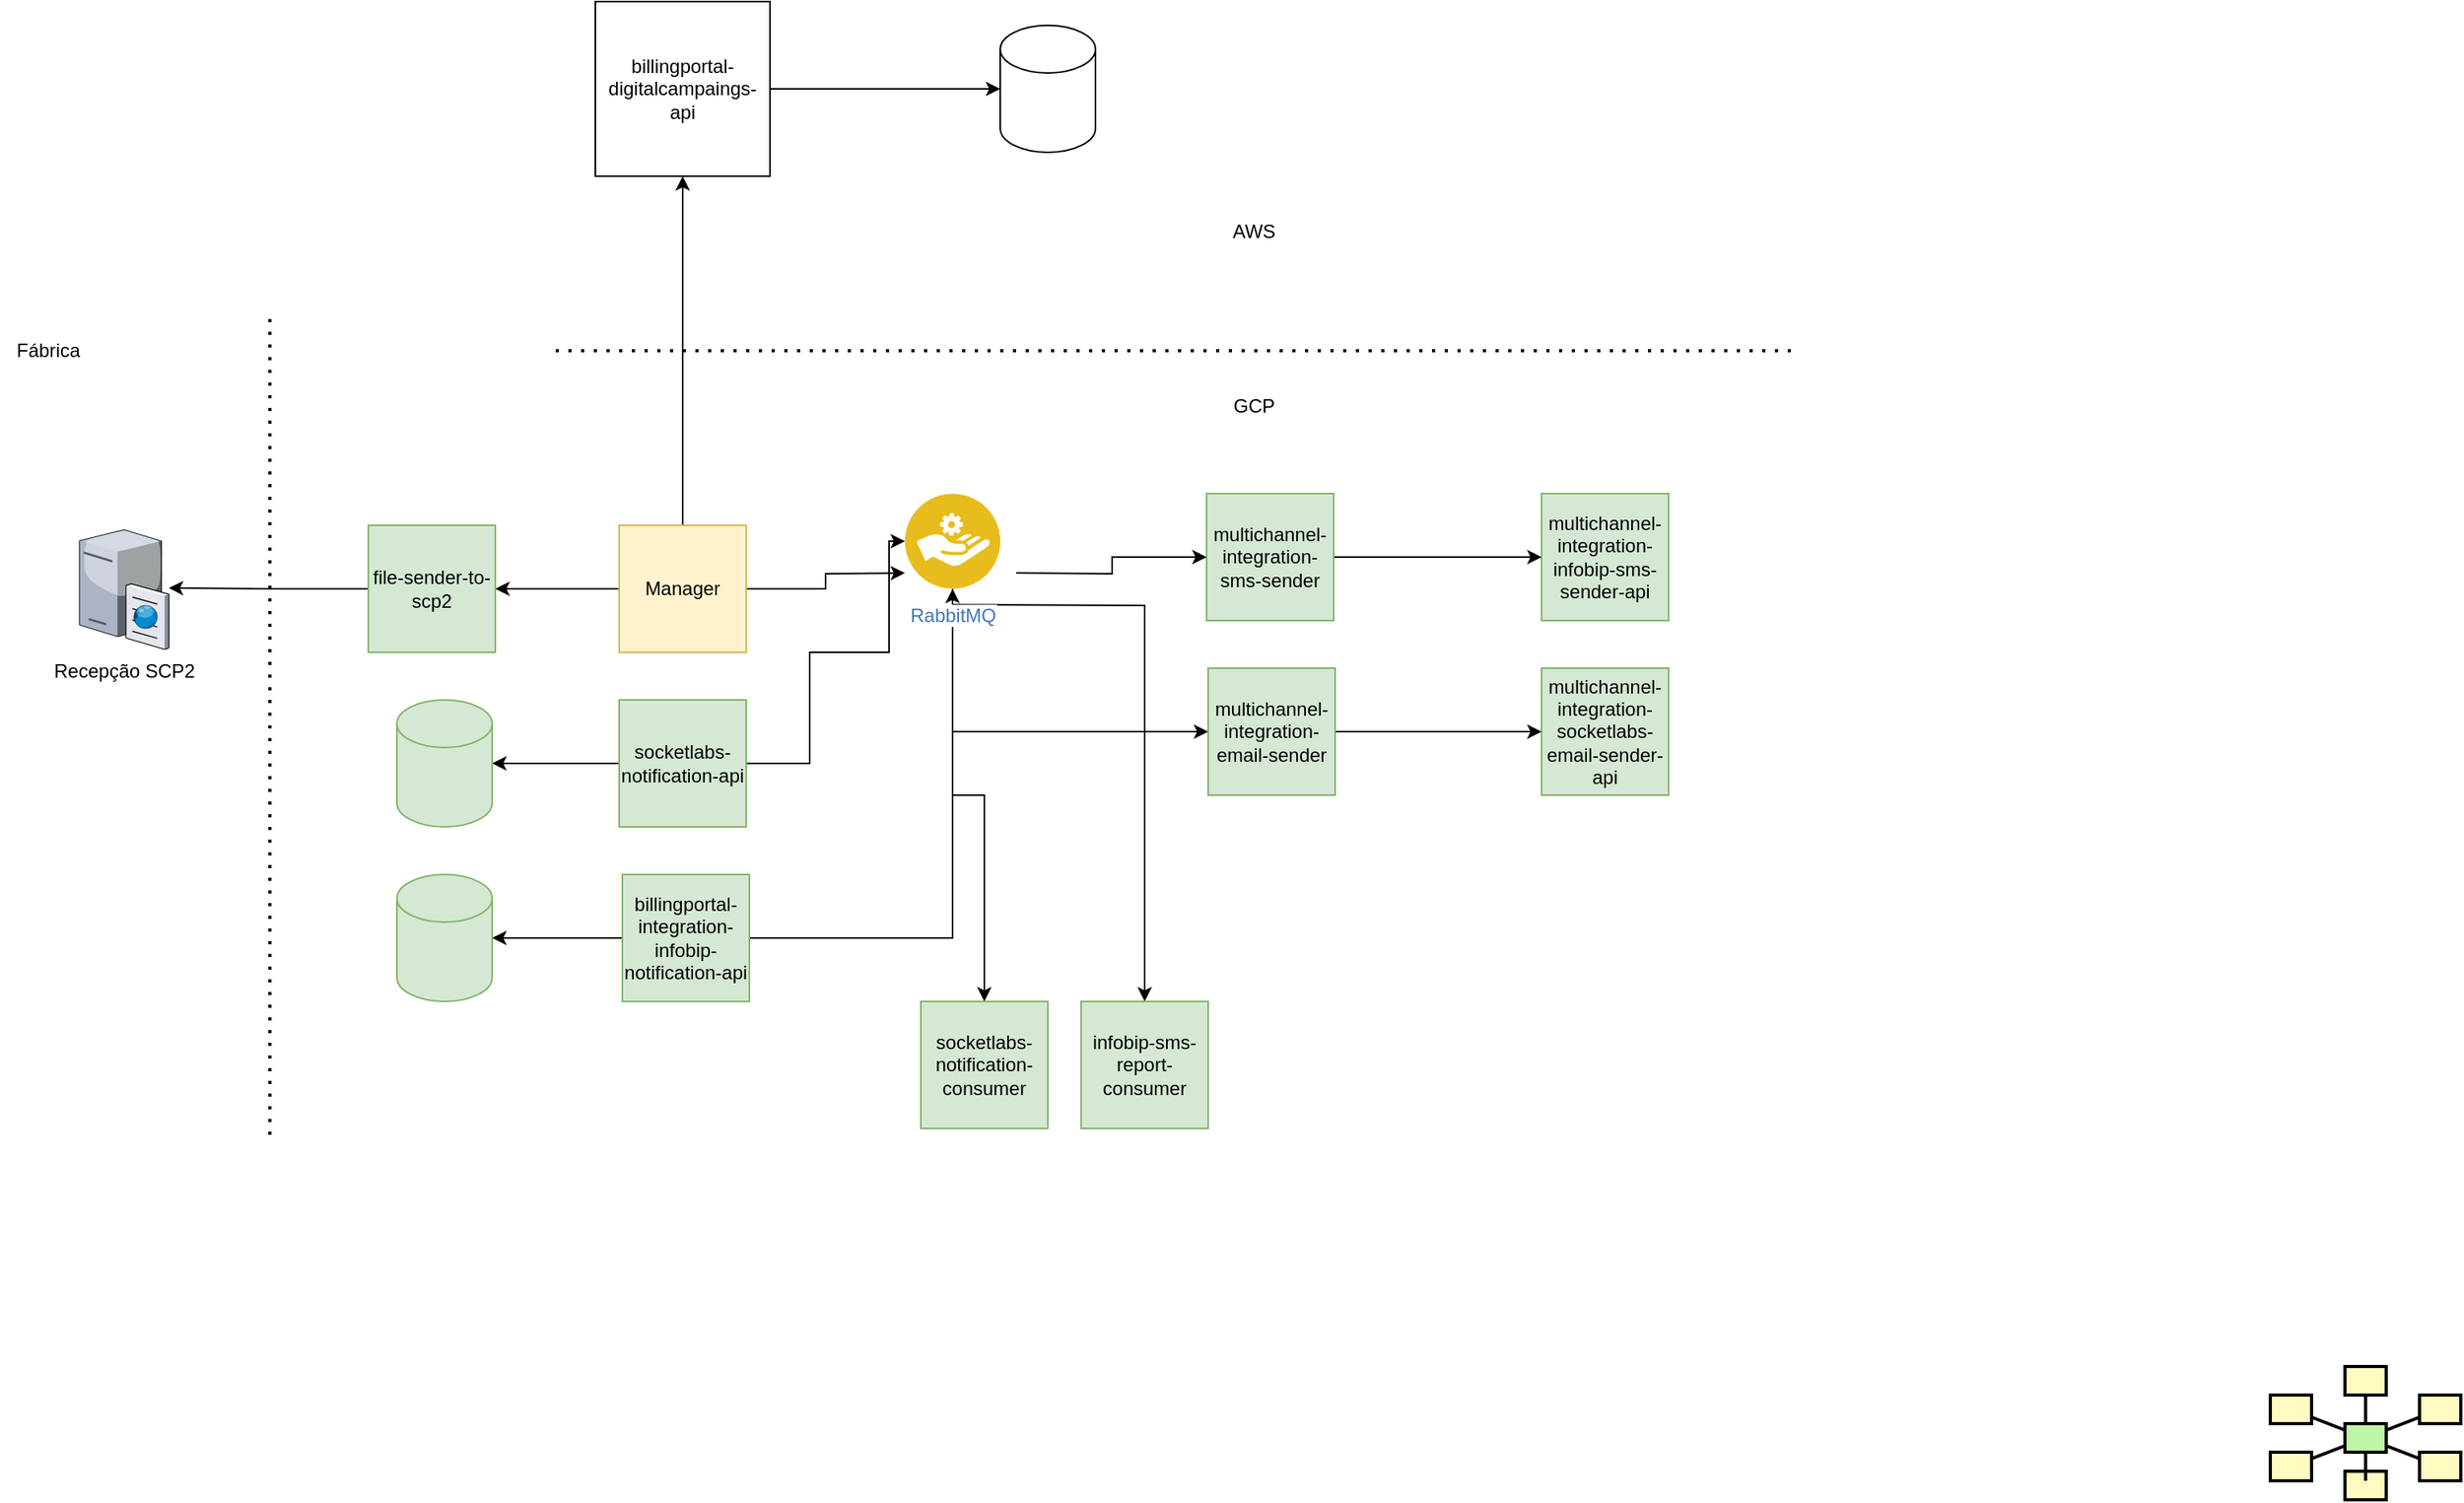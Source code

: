 <mxfile version="16.6.1" type="github">
  <diagram id="TXDNzBFO56J-YI6divBh" name="Page-1">
    <mxGraphModel dx="2200" dy="1905" grid="1" gridSize="10" guides="1" tooltips="1" connect="1" arrows="1" fold="1" page="1" pageScale="1" pageWidth="850" pageHeight="1100" math="0" shadow="0">
      <root>
        <mxCell id="0" />
        <mxCell id="1" parent="0" />
        <mxCell id="vqhlufGFlDq_QipqF_gs-1" value="multichannel-integration-infobip-sms-sender-api" style="whiteSpace=wrap;html=1;aspect=fixed;fillColor=#d5e8d4;strokeColor=#82b366;" parent="1" vertex="1">
          <mxGeometry x="661" y="110" width="80" height="80" as="geometry" />
        </mxCell>
        <mxCell id="vqhlufGFlDq_QipqF_gs-5" style="edgeStyle=orthogonalEdgeStyle;rounded=0;orthogonalLoop=1;jettySize=auto;html=1;" parent="1" source="vqhlufGFlDq_QipqF_gs-2" target="vqhlufGFlDq_QipqF_gs-1" edge="1">
          <mxGeometry relative="1" as="geometry" />
        </mxCell>
        <mxCell id="vqhlufGFlDq_QipqF_gs-2" value="multichannel-integration-sms-sender" style="whiteSpace=wrap;html=1;aspect=fixed;fillColor=#d5e8d4;strokeColor=#82b366;" parent="1" vertex="1">
          <mxGeometry x="450" y="110" width="80" height="80" as="geometry" />
        </mxCell>
        <mxCell id="vqhlufGFlDq_QipqF_gs-4" style="edgeStyle=orthogonalEdgeStyle;rounded=0;orthogonalLoop=1;jettySize=auto;html=1;exitX=0;exitY=0;exitDx=90;exitDy=0;exitPerimeter=0;" parent="1" target="vqhlufGFlDq_QipqF_gs-2" edge="1">
          <mxGeometry relative="1" as="geometry">
            <mxPoint x="330" y="160" as="sourcePoint" />
          </mxGeometry>
        </mxCell>
        <mxCell id="vqhlufGFlDq_QipqF_gs-15" style="edgeStyle=orthogonalEdgeStyle;rounded=0;orthogonalLoop=1;jettySize=auto;html=1;" parent="1" target="vqhlufGFlDq_QipqF_gs-14" edge="1">
          <mxGeometry relative="1" as="geometry">
            <mxPoint x="290" y="180" as="sourcePoint" />
            <Array as="points">
              <mxPoint x="290" y="260" />
            </Array>
          </mxGeometry>
        </mxCell>
        <mxCell id="vqhlufGFlDq_QipqF_gs-24" style="edgeStyle=orthogonalEdgeStyle;rounded=0;orthogonalLoop=1;jettySize=auto;html=1;" parent="1" target="vqhlufGFlDq_QipqF_gs-23" edge="1">
          <mxGeometry relative="1" as="geometry">
            <mxPoint x="290" y="180" as="sourcePoint" />
          </mxGeometry>
        </mxCell>
        <mxCell id="vqhlufGFlDq_QipqF_gs-7" style="edgeStyle=orthogonalEdgeStyle;rounded=0;orthogonalLoop=1;jettySize=auto;html=1;entryX=0;entryY=0;entryDx=20;entryDy=0;entryPerimeter=0;" parent="1" source="vqhlufGFlDq_QipqF_gs-6" edge="1">
          <mxGeometry relative="1" as="geometry">
            <mxPoint x="260" y="160" as="targetPoint" />
          </mxGeometry>
        </mxCell>
        <mxCell id="vqhlufGFlDq_QipqF_gs-11" style="edgeStyle=orthogonalEdgeStyle;rounded=0;orthogonalLoop=1;jettySize=auto;html=1;" parent="1" source="vqhlufGFlDq_QipqF_gs-6" target="vqhlufGFlDq_QipqF_gs-8" edge="1">
          <mxGeometry relative="1" as="geometry" />
        </mxCell>
        <mxCell id="E9g9ErYIvClVgziJOiVY-2" style="edgeStyle=orthogonalEdgeStyle;rounded=0;orthogonalLoop=1;jettySize=auto;html=1;" parent="1" source="vqhlufGFlDq_QipqF_gs-6" target="E9g9ErYIvClVgziJOiVY-1" edge="1">
          <mxGeometry relative="1" as="geometry" />
        </mxCell>
        <mxCell id="vqhlufGFlDq_QipqF_gs-6" value="Manager" style="whiteSpace=wrap;html=1;aspect=fixed;fillColor=#fff2cc;strokeColor=#d6b656;" parent="1" vertex="1">
          <mxGeometry x="80" y="130" width="80" height="80" as="geometry" />
        </mxCell>
        <mxCell id="vqhlufGFlDq_QipqF_gs-10" style="edgeStyle=orthogonalEdgeStyle;rounded=0;orthogonalLoop=1;jettySize=auto;html=1;" parent="1" source="vqhlufGFlDq_QipqF_gs-8" target="vqhlufGFlDq_QipqF_gs-9" edge="1">
          <mxGeometry relative="1" as="geometry" />
        </mxCell>
        <mxCell id="vqhlufGFlDq_QipqF_gs-8" value="billingportal-digitalcampaings-api" style="whiteSpace=wrap;html=1;aspect=fixed;" parent="1" vertex="1">
          <mxGeometry x="65" y="-200" width="110" height="110" as="geometry" />
        </mxCell>
        <mxCell id="vqhlufGFlDq_QipqF_gs-9" value="" style="shape=cylinder3;whiteSpace=wrap;html=1;boundedLbl=1;backgroundOutline=1;size=15;" parent="1" vertex="1">
          <mxGeometry x="320" y="-185" width="60" height="80" as="geometry" />
        </mxCell>
        <mxCell id="vqhlufGFlDq_QipqF_gs-12" value="multichannel-integration-socketlabs-email-sender-api" style="whiteSpace=wrap;html=1;aspect=fixed;fillColor=#d5e8d4;strokeColor=#82b366;" parent="1" vertex="1">
          <mxGeometry x="661" y="220" width="80" height="80" as="geometry" />
        </mxCell>
        <mxCell id="vqhlufGFlDq_QipqF_gs-59" style="edgeStyle=orthogonalEdgeStyle;rounded=0;orthogonalLoop=1;jettySize=auto;html=1;" parent="1" source="vqhlufGFlDq_QipqF_gs-14" target="vqhlufGFlDq_QipqF_gs-12" edge="1">
          <mxGeometry relative="1" as="geometry" />
        </mxCell>
        <mxCell id="vqhlufGFlDq_QipqF_gs-14" value="multichannel-integration-email-sender" style="whiteSpace=wrap;html=1;aspect=fixed;fillColor=#d5e8d4;strokeColor=#82b366;" parent="1" vertex="1">
          <mxGeometry x="451" y="220" width="80" height="80" as="geometry" />
        </mxCell>
        <mxCell id="vqhlufGFlDq_QipqF_gs-16" value="" style="endArrow=none;dashed=1;html=1;dashPattern=1 3;strokeWidth=2;rounded=0;" parent="1" edge="1">
          <mxGeometry width="50" height="50" relative="1" as="geometry">
            <mxPoint x="40" y="20" as="sourcePoint" />
            <mxPoint x="820" y="20" as="targetPoint" />
          </mxGeometry>
        </mxCell>
        <mxCell id="vqhlufGFlDq_QipqF_gs-17" value="AWS" style="text;html=1;strokeColor=none;fillColor=none;align=center;verticalAlign=middle;whiteSpace=wrap;rounded=0;" parent="1" vertex="1">
          <mxGeometry x="450" y="-70" width="60" height="30" as="geometry" />
        </mxCell>
        <mxCell id="vqhlufGFlDq_QipqF_gs-18" value="GCP" style="text;html=1;strokeColor=none;fillColor=none;align=center;verticalAlign=middle;whiteSpace=wrap;rounded=0;" parent="1" vertex="1">
          <mxGeometry x="450" y="40" width="60" height="30" as="geometry" />
        </mxCell>
        <mxCell id="vqhlufGFlDq_QipqF_gs-20" style="edgeStyle=orthogonalEdgeStyle;rounded=0;orthogonalLoop=1;jettySize=auto;html=1;" parent="1" source="vqhlufGFlDq_QipqF_gs-19" target="vqhlufGFlDq_QipqF_gs-51" edge="1">
          <mxGeometry relative="1" as="geometry">
            <mxPoint x="250" y="160" as="targetPoint" />
            <Array as="points">
              <mxPoint x="200" y="280" />
              <mxPoint x="200" y="210" />
              <mxPoint x="250" y="210" />
              <mxPoint x="250" y="140" />
            </Array>
          </mxGeometry>
        </mxCell>
        <mxCell id="vqhlufGFlDq_QipqF_gs-61" style="edgeStyle=orthogonalEdgeStyle;rounded=0;orthogonalLoop=1;jettySize=auto;html=1;" parent="1" source="vqhlufGFlDq_QipqF_gs-19" target="vqhlufGFlDq_QipqF_gs-60" edge="1">
          <mxGeometry relative="1" as="geometry" />
        </mxCell>
        <mxCell id="vqhlufGFlDq_QipqF_gs-19" value="socketlabs-notification-api" style="whiteSpace=wrap;html=1;aspect=fixed;fillColor=#d5e8d4;strokeColor=#82b366;" parent="1" vertex="1">
          <mxGeometry x="80" y="240" width="80" height="80" as="geometry" />
        </mxCell>
        <mxCell id="vqhlufGFlDq_QipqF_gs-22" style="edgeStyle=orthogonalEdgeStyle;rounded=0;orthogonalLoop=1;jettySize=auto;html=1;" parent="1" source="vqhlufGFlDq_QipqF_gs-21" target="vqhlufGFlDq_QipqF_gs-51" edge="1">
          <mxGeometry relative="1" as="geometry">
            <mxPoint x="290" y="180" as="targetPoint" />
          </mxGeometry>
        </mxCell>
        <mxCell id="vqhlufGFlDq_QipqF_gs-63" style="edgeStyle=orthogonalEdgeStyle;rounded=0;orthogonalLoop=1;jettySize=auto;html=1;" parent="1" source="vqhlufGFlDq_QipqF_gs-21" target="vqhlufGFlDq_QipqF_gs-62" edge="1">
          <mxGeometry relative="1" as="geometry" />
        </mxCell>
        <mxCell id="vqhlufGFlDq_QipqF_gs-21" value="billingportal-integration-infobip-notification-api" style="whiteSpace=wrap;html=1;aspect=fixed;fillColor=#d5e8d4;strokeColor=#82b366;" parent="1" vertex="1">
          <mxGeometry x="82" y="350" width="80" height="80" as="geometry" />
        </mxCell>
        <mxCell id="vqhlufGFlDq_QipqF_gs-23" value="infobip-sms-report-consumer" style="whiteSpace=wrap;html=1;aspect=fixed;fillColor=#d5e8d4;strokeColor=#82b366;" parent="1" vertex="1">
          <mxGeometry x="371" y="430" width="80" height="80" as="geometry" />
        </mxCell>
        <mxCell id="vqhlufGFlDq_QipqF_gs-38" value="" style="strokeWidth=2;dashed=0;align=center;fontSize=8;shape=rect;fillColor=#fffbc0;strokeColor=#000000;" parent="1" vertex="1">
          <mxGeometry x="1167" y="660" width="26" height="18" as="geometry" />
        </mxCell>
        <mxCell id="vqhlufGFlDq_QipqF_gs-39" value="" style="strokeWidth=2;dashed=0;align=center;fontSize=8;shape=rect;fillColor=#fffbc0;strokeColor=#000000;" parent="1" vertex="1">
          <mxGeometry x="1120" y="678" width="26" height="18" as="geometry" />
        </mxCell>
        <mxCell id="vqhlufGFlDq_QipqF_gs-40" value="" style="strokeWidth=2;dashed=0;align=center;fontSize=8;shape=rect;fillColor=#fffbc0;strokeColor=#000000;" parent="1" vertex="1">
          <mxGeometry x="1214" y="678" width="26" height="18" as="geometry" />
        </mxCell>
        <mxCell id="vqhlufGFlDq_QipqF_gs-41" value="" style="strokeWidth=2;dashed=0;align=center;fontSize=8;shape=rect;fillColor=#fffbc0;strokeColor=#000000;" parent="1" vertex="1">
          <mxGeometry x="1120" y="714" width="26" height="18" as="geometry" />
        </mxCell>
        <mxCell id="vqhlufGFlDq_QipqF_gs-42" value="" style="strokeWidth=2;dashed=0;align=center;fontSize=8;shape=rect;fillColor=#fffbc0;strokeColor=#000000;" parent="1" vertex="1">
          <mxGeometry x="1214" y="714" width="26" height="18" as="geometry" />
        </mxCell>
        <mxCell id="vqhlufGFlDq_QipqF_gs-43" value="" style="strokeWidth=2;dashed=0;align=center;fontSize=8;shape=rect;fillColor=#fffbc0;strokeColor=#000000;" parent="1" vertex="1">
          <mxGeometry x="1167" y="726" width="26" height="18" as="geometry" />
        </mxCell>
        <mxCell id="vqhlufGFlDq_QipqF_gs-44" value="" style="strokeWidth=2;dashed=0;align=center;fontSize=8;shape=rect;fillColor=#c0f5a9;strokeColor=#000000;" parent="1" vertex="1">
          <mxGeometry x="1167" y="696" width="26" height="18" as="geometry" />
        </mxCell>
        <mxCell id="vqhlufGFlDq_QipqF_gs-45" value="" style="edgeStyle=none;endArrow=none;dashed=0;html=1;strokeWidth=2;rounded=0;" parent="1" source="vqhlufGFlDq_QipqF_gs-44" target="vqhlufGFlDq_QipqF_gs-38" edge="1">
          <mxGeometry relative="1" as="geometry" />
        </mxCell>
        <mxCell id="vqhlufGFlDq_QipqF_gs-46" value="" style="edgeStyle=none;endArrow=none;dashed=0;html=1;strokeWidth=2;rounded=0;" parent="1" source="vqhlufGFlDq_QipqF_gs-44" target="vqhlufGFlDq_QipqF_gs-39" edge="1">
          <mxGeometry relative="1" as="geometry" />
        </mxCell>
        <mxCell id="vqhlufGFlDq_QipqF_gs-47" value="" style="edgeStyle=none;endArrow=none;dashed=0;html=1;strokeWidth=2;rounded=0;" parent="1" source="vqhlufGFlDq_QipqF_gs-44" target="vqhlufGFlDq_QipqF_gs-40" edge="1">
          <mxGeometry relative="1" as="geometry" />
        </mxCell>
        <mxCell id="vqhlufGFlDq_QipqF_gs-48" value="" style="edgeStyle=none;endArrow=none;dashed=0;html=1;strokeWidth=2;rounded=0;" parent="1" source="vqhlufGFlDq_QipqF_gs-44" target="vqhlufGFlDq_QipqF_gs-41" edge="1">
          <mxGeometry relative="1" as="geometry" />
        </mxCell>
        <mxCell id="vqhlufGFlDq_QipqF_gs-49" value="" style="edgeStyle=none;endArrow=none;dashed=0;html=1;strokeWidth=2;rounded=0;" parent="1" source="vqhlufGFlDq_QipqF_gs-44" target="vqhlufGFlDq_QipqF_gs-42" edge="1">
          <mxGeometry relative="1" as="geometry" />
        </mxCell>
        <mxCell id="vqhlufGFlDq_QipqF_gs-50" value="" style="edgeStyle=none;endArrow=none;dashed=0;html=1;strokeWidth=2;rounded=0;" parent="1" source="vqhlufGFlDq_QipqF_gs-44" edge="1">
          <mxGeometry relative="1" as="geometry">
            <mxPoint x="1180" y="732" as="targetPoint" />
          </mxGeometry>
        </mxCell>
        <mxCell id="vqhlufGFlDq_QipqF_gs-53" style="edgeStyle=orthogonalEdgeStyle;rounded=0;orthogonalLoop=1;jettySize=auto;html=1;" parent="1" source="vqhlufGFlDq_QipqF_gs-51" target="vqhlufGFlDq_QipqF_gs-52" edge="1">
          <mxGeometry relative="1" as="geometry" />
        </mxCell>
        <mxCell id="vqhlufGFlDq_QipqF_gs-51" value="RabbitMQ&lt;br&gt;" style="aspect=fixed;perimeter=ellipsePerimeter;html=1;align=center;shadow=0;dashed=0;fontColor=#4277BB;labelBackgroundColor=#ffffff;fontSize=12;spacingTop=3;image;image=img/lib/ibm/applications/service_broker.svg;" parent="1" vertex="1">
          <mxGeometry x="260" y="110" width="60" height="60" as="geometry" />
        </mxCell>
        <mxCell id="vqhlufGFlDq_QipqF_gs-52" value="socketlabs-notification-consumer" style="whiteSpace=wrap;html=1;aspect=fixed;fillColor=#d5e8d4;strokeColor=#82b366;" parent="1" vertex="1">
          <mxGeometry x="270" y="430" width="80" height="80" as="geometry" />
        </mxCell>
        <mxCell id="vqhlufGFlDq_QipqF_gs-60" value="" style="shape=cylinder3;whiteSpace=wrap;html=1;boundedLbl=1;backgroundOutline=1;size=15;fillColor=#d5e8d4;strokeColor=#82b366;" parent="1" vertex="1">
          <mxGeometry x="-60" y="240" width="60" height="80" as="geometry" />
        </mxCell>
        <mxCell id="vqhlufGFlDq_QipqF_gs-62" value="" style="shape=cylinder3;whiteSpace=wrap;html=1;boundedLbl=1;backgroundOutline=1;size=15;fillColor=#d5e8d4;strokeColor=#82b366;" parent="1" vertex="1">
          <mxGeometry x="-60" y="350" width="60" height="80" as="geometry" />
        </mxCell>
        <mxCell id="E9g9ErYIvClVgziJOiVY-6" style="edgeStyle=orthogonalEdgeStyle;rounded=0;orthogonalLoop=1;jettySize=auto;html=1;" parent="1" source="E9g9ErYIvClVgziJOiVY-1" target="E9g9ErYIvClVgziJOiVY-4" edge="1">
          <mxGeometry relative="1" as="geometry" />
        </mxCell>
        <mxCell id="E9g9ErYIvClVgziJOiVY-1" value="file-sender-to-scp2" style="whiteSpace=wrap;html=1;aspect=fixed;fillColor=#d5e8d4;strokeColor=#82b366;" parent="1" vertex="1">
          <mxGeometry x="-78" y="130" width="80" height="80" as="geometry" />
        </mxCell>
        <mxCell id="E9g9ErYIvClVgziJOiVY-4" value="Recepção SCP2" style="verticalLabelPosition=bottom;sketch=0;aspect=fixed;html=1;verticalAlign=top;strokeColor=none;align=center;outlineConnect=0;shape=mxgraph.citrix.ftp_server;" parent="1" vertex="1">
          <mxGeometry x="-260" y="131" width="56.36" height="77" as="geometry" />
        </mxCell>
        <mxCell id="E9g9ErYIvClVgziJOiVY-7" value="" style="endArrow=none;dashed=1;html=1;dashPattern=1 3;strokeWidth=2;rounded=0;" parent="1" edge="1">
          <mxGeometry width="50" height="50" relative="1" as="geometry">
            <mxPoint x="-140" as="sourcePoint" />
            <mxPoint x="-140" y="520" as="targetPoint" />
          </mxGeometry>
        </mxCell>
        <mxCell id="E9g9ErYIvClVgziJOiVY-8" value="Fábrica" style="text;html=1;align=center;verticalAlign=middle;resizable=0;points=[];autosize=1;strokeColor=none;fillColor=none;" parent="1" vertex="1">
          <mxGeometry x="-310" y="10" width="60" height="20" as="geometry" />
        </mxCell>
      </root>
    </mxGraphModel>
  </diagram>
</mxfile>
